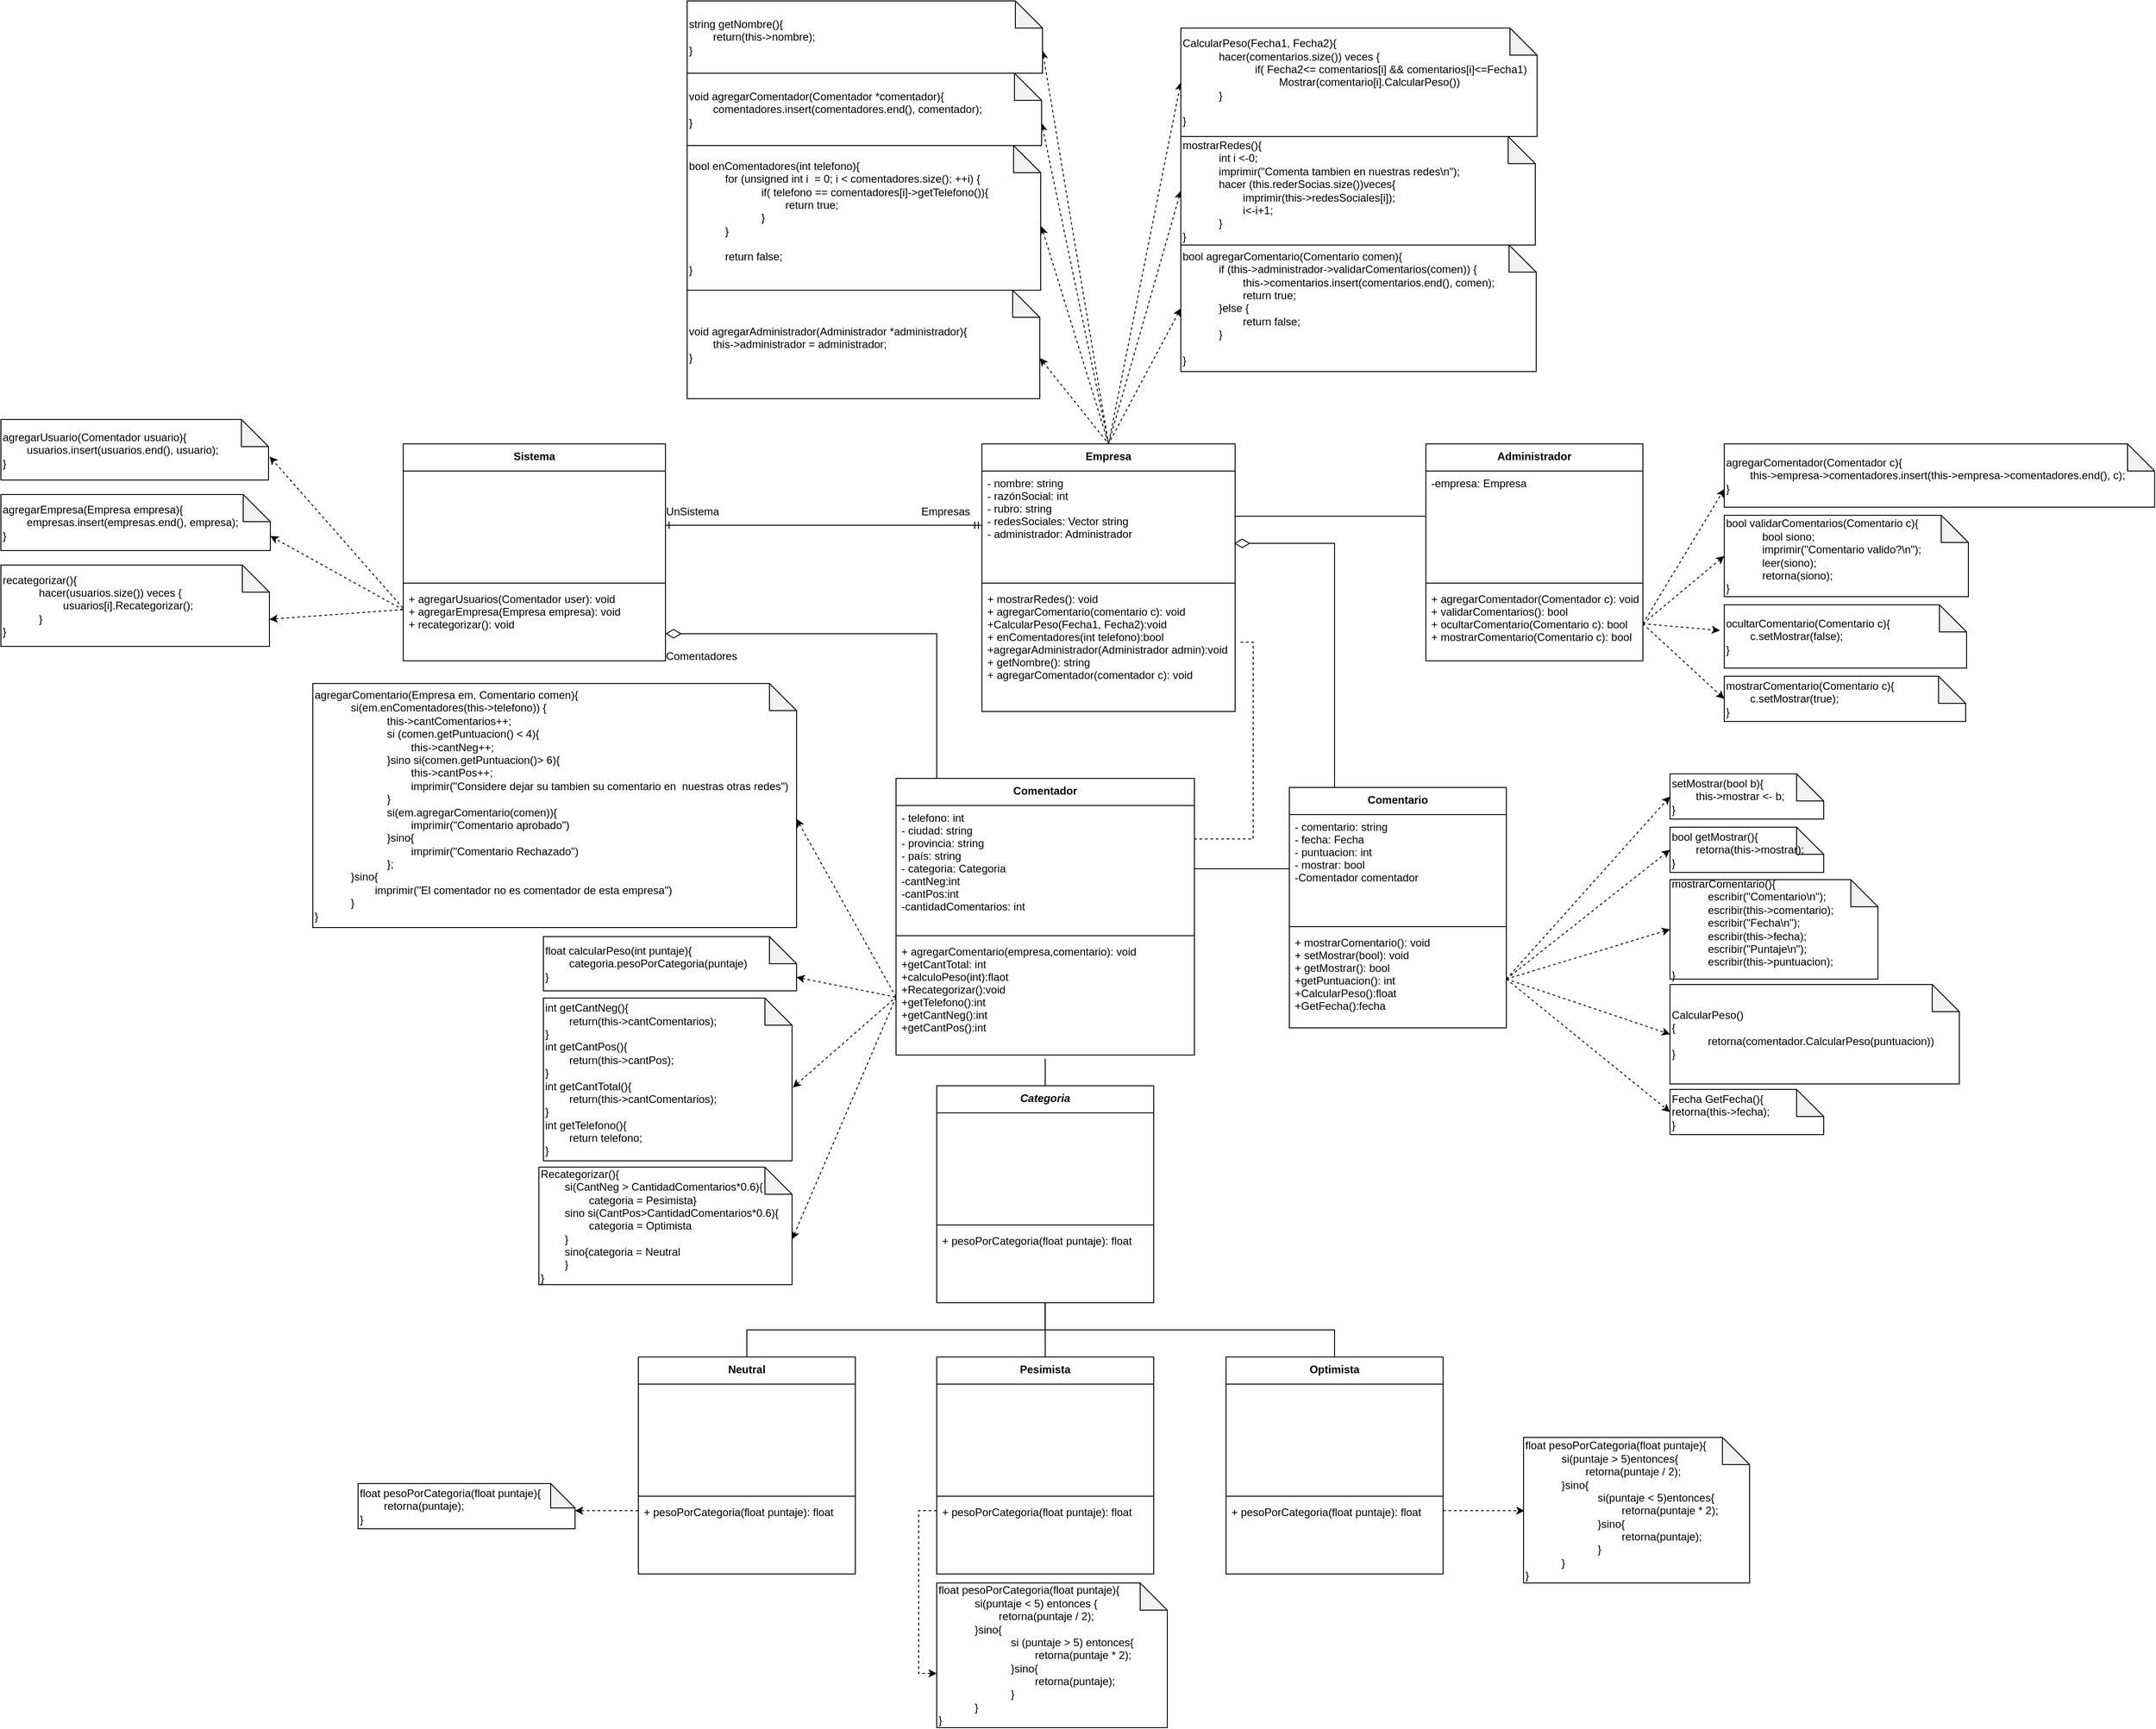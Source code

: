 <mxfile version="20.2.8" type="device" pages="2"><diagram id="oAai7jgJqt07szLf40jT" name="Page-1"><mxGraphModel dx="3357" dy="1798" grid="0" gridSize="10" guides="1" tooltips="1" connect="1" arrows="1" fold="1" page="0" pageScale="1" pageWidth="1169" pageHeight="827" math="0" shadow="0"><root><mxCell id="0"/><mxCell id="1" parent="0"/><mxCell id="hmXrlWvtisQa3aCMrncB-37" style="edgeStyle=orthogonalEdgeStyle;rounded=0;orthogonalLoop=1;jettySize=auto;html=1;startArrow=diamondThin;startFill=0;endArrow=none;endFill=0;startSize=15;entryX=0.5;entryY=0;entryDx=0;entryDy=0;exitX=0.996;exitY=0.667;exitDx=0;exitDy=0;exitPerimeter=0;" parent="1" source="r1CttBVtij5DHOqmzjGA-34" target="r1CttBVtij5DHOqmzjGA-45" edge="1"><mxGeometry relative="1" as="geometry"><mxPoint x="810" y="320" as="sourcePoint"/><mxPoint x="1120" y="320" as="targetPoint"/><Array as="points"><mxPoint x="930" y="320"/><mxPoint x="930" y="590"/></Array></mxGeometry></mxCell><mxCell id="HIeimi1xTwUNFhZv2I94-7" style="edgeStyle=orthogonalEdgeStyle;rounded=0;orthogonalLoop=1;jettySize=auto;html=1;endArrow=diamondThin;endFill=0;startSize=6;endSize=15;exitX=0.5;exitY=0;exitDx=0;exitDy=0;entryX=1;entryY=0.634;entryDx=0;entryDy=0;entryPerimeter=0;" parent="1" source="r1CttBVtij5DHOqmzjGA-37" target="r1CttBVtij5DHOqmzjGA-31" edge="1"><mxGeometry relative="1" as="geometry"><mxPoint x="200" y="420" as="targetPoint"/><Array as="points"><mxPoint x="490" y="580"/><mxPoint x="490" y="420"/></Array><mxPoint x="1020" y="370" as="sourcePoint"/></mxGeometry></mxCell><mxCell id="HIeimi1xTwUNFhZv2I94-2" value="UnSistema" style="text;html=1;strokeColor=none;fillColor=none;align=center;verticalAlign=middle;whiteSpace=wrap;rounded=0;" parent="1" vertex="1"><mxGeometry x="190" y="270" width="60" height="30" as="geometry"/></mxCell><mxCell id="r1CttBVtij5DHOqmzjGA-1" style="edgeStyle=orthogonalEdgeStyle;rounded=0;orthogonalLoop=1;jettySize=auto;html=1;dashed=1;exitX=0.999;exitY=0.264;exitDx=0;exitDy=0;exitPerimeter=0;endArrow=none;endFill=0;entryX=1.014;entryY=0.444;entryDx=0;entryDy=0;entryPerimeter=0;" parent="1" source="r1CttBVtij5DHOqmzjGA-38" target="r1CttBVtij5DHOqmzjGA-36" edge="1"><mxGeometry relative="1" as="geometry"><mxPoint x="1140" y="436.6" as="sourcePoint"/><mxPoint x="870" y="430" as="targetPoint"/><Array as="points"><mxPoint x="840" y="647"/><mxPoint x="840" y="429"/></Array></mxGeometry></mxCell><mxCell id="r1CttBVtij5DHOqmzjGA-2" style="edgeStyle=orthogonalEdgeStyle;rounded=0;orthogonalLoop=1;jettySize=auto;html=1;endArrow=ERmandOne;endFill=0;startArrow=ERone;startFill=0;exitX=1;exitY=0.5;exitDx=0;exitDy=0;entryX=0;entryY=0.5;entryDx=0;entryDy=0;" parent="1" source="r1CttBVtij5DHOqmzjGA-29" target="r1CttBVtij5DHOqmzjGA-34" edge="1"><mxGeometry relative="1" as="geometry"><mxPoint x="380" y="160" as="sourcePoint"/><mxPoint x="410" y="130" as="targetPoint"/></mxGeometry></mxCell><mxCell id="r1CttBVtij5DHOqmzjGA-21" value="Empresas" style="text;html=1;strokeColor=none;fillColor=none;align=center;verticalAlign=middle;whiteSpace=wrap;rounded=0;" parent="1" vertex="1"><mxGeometry x="470" y="270" width="60" height="30" as="geometry"/></mxCell><mxCell id="r1CttBVtij5DHOqmzjGA-28" value="Sistema" style="swimlane;fontStyle=1;align=center;verticalAlign=top;childLayout=stackLayout;horizontal=1;startSize=30;horizontalStack=0;resizeParent=1;resizeParentMax=0;resizeLast=0;collapsible=1;marginBottom=0;" parent="1" vertex="1"><mxGeometry x="-100" y="210" width="290" height="240" as="geometry"/></mxCell><mxCell id="r1CttBVtij5DHOqmzjGA-29" value=" " style="text;strokeColor=none;fillColor=none;align=left;verticalAlign=top;spacingLeft=4;spacingRight=4;overflow=hidden;rotatable=0;points=[[0,0.5],[1,0.5]];portConstraint=eastwest;" parent="r1CttBVtij5DHOqmzjGA-28" vertex="1"><mxGeometry y="30" width="290" height="120" as="geometry"/></mxCell><mxCell id="r1CttBVtij5DHOqmzjGA-30" value="" style="line;strokeWidth=1;fillColor=none;align=left;verticalAlign=middle;spacingTop=-1;spacingLeft=3;spacingRight=3;rotatable=0;labelPosition=right;points=[];portConstraint=eastwest;strokeColor=inherit;" parent="r1CttBVtij5DHOqmzjGA-28" vertex="1"><mxGeometry y="150" width="290" height="8" as="geometry"/></mxCell><mxCell id="r1CttBVtij5DHOqmzjGA-31" value="+ agregarUsuarios(Comentador user): void&#10;+ agregarEmpresa(Empresa empresa): void&#10;+ recategorizar(): void" style="text;strokeColor=none;fillColor=none;align=left;verticalAlign=top;spacingLeft=4;spacingRight=4;overflow=hidden;rotatable=0;points=[[0,0.5],[1,0.5]];portConstraint=eastwest;" parent="r1CttBVtij5DHOqmzjGA-28" vertex="1"><mxGeometry y="158" width="290" height="82" as="geometry"/></mxCell><mxCell id="r1CttBVtij5DHOqmzjGA-32" value="Comentadores" style="text;html=1;strokeColor=none;fillColor=none;align=center;verticalAlign=middle;whiteSpace=wrap;rounded=0;" parent="1" vertex="1"><mxGeometry x="200" y="430" width="60" height="30" as="geometry"/></mxCell><mxCell id="r1CttBVtij5DHOqmzjGA-33" value="Empresa" style="swimlane;fontStyle=1;align=center;verticalAlign=top;childLayout=stackLayout;horizontal=1;startSize=30;horizontalStack=0;resizeParent=1;resizeParentMax=0;resizeLast=0;collapsible=1;marginBottom=0;" parent="1" vertex="1"><mxGeometry x="540" y="210" width="280" height="296" as="geometry"/></mxCell><mxCell id="r1CttBVtij5DHOqmzjGA-34" value="- nombre: string&#10;- razónSocial: int&#10;- rubro: string&#10;- redesSociales: Vector string&#10;- administrador: Administrador" style="text;strokeColor=none;fillColor=none;align=left;verticalAlign=top;spacingLeft=4;spacingRight=4;overflow=hidden;rotatable=0;points=[[0,0.5],[1,0.5]];portConstraint=eastwest;" parent="r1CttBVtij5DHOqmzjGA-33" vertex="1"><mxGeometry y="30" width="280" height="120" as="geometry"/></mxCell><mxCell id="r1CttBVtij5DHOqmzjGA-35" value="" style="line;strokeWidth=1;fillColor=none;align=left;verticalAlign=middle;spacingTop=-1;spacingLeft=3;spacingRight=3;rotatable=0;labelPosition=right;points=[];portConstraint=eastwest;strokeColor=inherit;" parent="r1CttBVtij5DHOqmzjGA-33" vertex="1"><mxGeometry y="150" width="280" height="8" as="geometry"/></mxCell><mxCell id="r1CttBVtij5DHOqmzjGA-36" value="+ mostrarRedes(): void&#10;+ agregarComentario(comentario c): void&#10;+CalcularPeso(Fecha1, Fecha2):void&#10;+ enComentadores(int telefono):bool&#10;+agregarAdministrador(Administrador admin):void&#10;+ getNombre(): string&#10;+ agregarComentador(comentador c): void" style="text;strokeColor=none;fillColor=none;align=left;verticalAlign=top;spacingLeft=4;spacingRight=4;overflow=hidden;rotatable=0;points=[[0,0.5],[1,0.5]];portConstraint=eastwest;" parent="r1CttBVtij5DHOqmzjGA-33" vertex="1"><mxGeometry y="158" width="280" height="138" as="geometry"/></mxCell><mxCell id="r1CttBVtij5DHOqmzjGA-37" value="Comentador" style="swimlane;fontStyle=1;align=center;verticalAlign=top;childLayout=stackLayout;horizontal=1;startSize=30;horizontalStack=0;resizeParent=1;resizeParentMax=0;resizeLast=0;collapsible=1;marginBottom=0;" parent="1" vertex="1"><mxGeometry x="445" y="580" width="330" height="306" as="geometry"/></mxCell><mxCell id="r1CttBVtij5DHOqmzjGA-38" value="- telefono: int&#10;- ciudad: string&#10;- provincia: string&#10;- país: string&#10;- categoria: Categoria&#10;-cantNeg:int&#10;-cantPos:int&#10;-cantidadComentarios: int&#10;" style="text;strokeColor=none;fillColor=none;align=left;verticalAlign=top;spacingLeft=4;spacingRight=4;overflow=hidden;rotatable=0;points=[[0,0.5],[1,0.5]];portConstraint=eastwest;" parent="r1CttBVtij5DHOqmzjGA-37" vertex="1"><mxGeometry y="30" width="330" height="140" as="geometry"/></mxCell><mxCell id="r1CttBVtij5DHOqmzjGA-39" value="" style="line;strokeWidth=1;fillColor=none;align=left;verticalAlign=middle;spacingTop=-1;spacingLeft=3;spacingRight=3;rotatable=0;labelPosition=right;points=[];portConstraint=eastwest;strokeColor=inherit;" parent="r1CttBVtij5DHOqmzjGA-37" vertex="1"><mxGeometry y="170" width="330" height="8" as="geometry"/></mxCell><mxCell id="r1CttBVtij5DHOqmzjGA-40" value="+ agregarComentario(empresa,comentario): void&#10;+getCantTotal: int&#10;+calculoPeso(int):flaot&#10;+Recategorizar():void&#10;+getTelefono():int&#10;+getCantNeg():int&#10;+getCantPos():int&#10;" style="text;strokeColor=none;fillColor=none;align=left;verticalAlign=top;spacingLeft=4;spacingRight=4;overflow=hidden;rotatable=0;points=[[0,0.5],[1,0.5]];portConstraint=eastwest;" parent="r1CttBVtij5DHOqmzjGA-37" vertex="1"><mxGeometry y="178" width="330" height="128" as="geometry"/></mxCell><mxCell id="r1CttBVtij5DHOqmzjGA-41" value="Administrador" style="swimlane;fontStyle=1;align=center;verticalAlign=top;childLayout=stackLayout;horizontal=1;startSize=30;horizontalStack=0;resizeParent=1;resizeParentMax=0;resizeLast=0;collapsible=1;marginBottom=0;" parent="1" vertex="1"><mxGeometry x="1031" y="210" width="240" height="240" as="geometry"/></mxCell><mxCell id="r1CttBVtij5DHOqmzjGA-42" value="-empresa: Empresa" style="text;strokeColor=none;fillColor=none;align=left;verticalAlign=top;spacingLeft=4;spacingRight=4;overflow=hidden;rotatable=0;points=[[0,0.5],[1,0.5]];portConstraint=eastwest;" parent="r1CttBVtij5DHOqmzjGA-41" vertex="1"><mxGeometry y="30" width="240" height="120" as="geometry"/></mxCell><mxCell id="r1CttBVtij5DHOqmzjGA-43" value="" style="line;strokeWidth=1;fillColor=none;align=left;verticalAlign=middle;spacingTop=-1;spacingLeft=3;spacingRight=3;rotatable=0;labelPosition=right;points=[];portConstraint=eastwest;strokeColor=inherit;" parent="r1CttBVtij5DHOqmzjGA-41" vertex="1"><mxGeometry y="150" width="240" height="8" as="geometry"/></mxCell><mxCell id="r1CttBVtij5DHOqmzjGA-44" value="+ agregarComentador(Comentador c): void&#10;+ validarComentarios(): bool&#10;+ ocultarComentario(Comentario c): bool&#10;+ mostrarComentario(Comentario c): bool" style="text;strokeColor=none;fillColor=none;align=left;verticalAlign=top;spacingLeft=4;spacingRight=4;overflow=hidden;rotatable=0;points=[[0,0.5],[1,0.5]];portConstraint=eastwest;" parent="r1CttBVtij5DHOqmzjGA-41" vertex="1"><mxGeometry y="158" width="240" height="82" as="geometry"/></mxCell><mxCell id="r1CttBVtij5DHOqmzjGA-45" value="Comentario" style="swimlane;fontStyle=1;align=center;verticalAlign=top;childLayout=stackLayout;horizontal=1;startSize=30;horizontalStack=0;resizeParent=1;resizeParentMax=0;resizeLast=0;collapsible=1;marginBottom=0;" parent="1" vertex="1"><mxGeometry x="880" y="590" width="240" height="266" as="geometry"/></mxCell><mxCell id="r1CttBVtij5DHOqmzjGA-46" value="- comentario: string&#10;- fecha: Fecha&#10;- puntuacion: int&#10;- mostrar: bool&#10;-Comentador comentador" style="text;strokeColor=none;fillColor=none;align=left;verticalAlign=top;spacingLeft=4;spacingRight=4;overflow=hidden;rotatable=0;points=[[0,0.5],[1,0.5]];portConstraint=eastwest;" parent="r1CttBVtij5DHOqmzjGA-45" vertex="1"><mxGeometry y="30" width="240" height="120" as="geometry"/></mxCell><mxCell id="r1CttBVtij5DHOqmzjGA-47" value="" style="line;strokeWidth=1;fillColor=none;align=left;verticalAlign=middle;spacingTop=-1;spacingLeft=3;spacingRight=3;rotatable=0;labelPosition=right;points=[];portConstraint=eastwest;strokeColor=inherit;" parent="r1CttBVtij5DHOqmzjGA-45" vertex="1"><mxGeometry y="150" width="240" height="8" as="geometry"/></mxCell><mxCell id="r1CttBVtij5DHOqmzjGA-48" value="+ mostrarComentario(): void&#10;+ setMostrar(bool): void&#10;+ getMostrar(): bool&#10;+getPuntuacion(): int&#10;+CalcularPeso():float&#10;+GetFecha():fecha" style="text;strokeColor=none;fillColor=none;align=left;verticalAlign=top;spacingLeft=4;spacingRight=4;overflow=hidden;rotatable=0;points=[[0,0.5],[1,0.5]];portConstraint=eastwest;" parent="r1CttBVtij5DHOqmzjGA-45" vertex="1"><mxGeometry y="158" width="240" height="108" as="geometry"/></mxCell><mxCell id="r1CttBVtij5DHOqmzjGA-49" value="" style="edgeStyle=orthogonalEdgeStyle;rounded=0;orthogonalLoop=1;jettySize=auto;html=1;entryX=0;entryY=0.5;entryDx=0;entryDy=0;startArrow=none;startFill=0;endArrow=none;endFill=0;startSize=15;exitX=1;exitY=0.5;exitDx=0;exitDy=0;" parent="1" source="r1CttBVtij5DHOqmzjGA-38" target="r1CttBVtij5DHOqmzjGA-46" edge="1"><mxGeometry relative="1" as="geometry"><mxPoint x="760.24" y="479.88" as="sourcePoint"/><mxPoint x="1400" y="353.5" as="targetPoint"/></mxGeometry></mxCell><mxCell id="fuWOB5j6e1VlHlM8cF8n-4" style="edgeStyle=orthogonalEdgeStyle;rounded=0;orthogonalLoop=1;jettySize=auto;html=1;endArrow=none;endFill=0;" parent="1" source="r1CttBVtij5DHOqmzjGA-50" edge="1"><mxGeometry relative="1" as="geometry"><mxPoint x="610" y="890" as="targetPoint"/></mxGeometry></mxCell><mxCell id="r1CttBVtij5DHOqmzjGA-50" value="Categoria" style="swimlane;fontStyle=3;align=center;verticalAlign=top;childLayout=stackLayout;horizontal=1;startSize=30;horizontalStack=0;resizeParent=1;resizeParentMax=0;resizeLast=0;collapsible=1;marginBottom=0;" parent="1" vertex="1"><mxGeometry x="490" y="920" width="240" height="240" as="geometry"/></mxCell><mxCell id="r1CttBVtij5DHOqmzjGA-51" value=" " style="text;strokeColor=none;fillColor=none;align=left;verticalAlign=top;spacingLeft=4;spacingRight=4;overflow=hidden;rotatable=0;points=[[0,0.5],[1,0.5]];portConstraint=eastwest;" parent="r1CttBVtij5DHOqmzjGA-50" vertex="1"><mxGeometry y="30" width="240" height="120" as="geometry"/></mxCell><mxCell id="r1CttBVtij5DHOqmzjGA-52" value="" style="line;strokeWidth=1;fillColor=none;align=left;verticalAlign=middle;spacingTop=-1;spacingLeft=3;spacingRight=3;rotatable=0;labelPosition=right;points=[];portConstraint=eastwest;strokeColor=inherit;" parent="r1CttBVtij5DHOqmzjGA-50" vertex="1"><mxGeometry y="150" width="240" height="8" as="geometry"/></mxCell><mxCell id="r1CttBVtij5DHOqmzjGA-53" value="+ pesoPorCategoria(float puntaje): float" style="text;strokeColor=none;fillColor=none;align=left;verticalAlign=top;spacingLeft=4;spacingRight=4;overflow=hidden;rotatable=0;points=[[0,0.5],[1,0.5]];portConstraint=eastwest;" parent="r1CttBVtij5DHOqmzjGA-50" vertex="1"><mxGeometry y="158" width="240" height="82" as="geometry"/></mxCell><mxCell id="fuWOB5j6e1VlHlM8cF8n-2" style="edgeStyle=orthogonalEdgeStyle;rounded=0;orthogonalLoop=1;jettySize=auto;html=1;endArrow=none;endFill=0;" parent="1" source="r1CttBVtij5DHOqmzjGA-54" edge="1"><mxGeometry relative="1" as="geometry"><mxPoint x="610" y="1160" as="targetPoint"/></mxGeometry></mxCell><mxCell id="r1CttBVtij5DHOqmzjGA-54" value="Pesimista" style="swimlane;fontStyle=1;align=center;verticalAlign=top;childLayout=stackLayout;horizontal=1;startSize=30;horizontalStack=0;resizeParent=1;resizeParentMax=0;resizeLast=0;collapsible=1;marginBottom=0;" parent="1" vertex="1"><mxGeometry x="490" y="1220" width="240" height="240" as="geometry"/></mxCell><mxCell id="r1CttBVtij5DHOqmzjGA-55" value=" " style="text;strokeColor=none;fillColor=none;align=left;verticalAlign=top;spacingLeft=4;spacingRight=4;overflow=hidden;rotatable=0;points=[[0,0.5],[1,0.5]];portConstraint=eastwest;" parent="r1CttBVtij5DHOqmzjGA-54" vertex="1"><mxGeometry y="30" width="240" height="120" as="geometry"/></mxCell><mxCell id="r1CttBVtij5DHOqmzjGA-56" value="" style="line;strokeWidth=1;fillColor=none;align=left;verticalAlign=middle;spacingTop=-1;spacingLeft=3;spacingRight=3;rotatable=0;labelPosition=right;points=[];portConstraint=eastwest;strokeColor=inherit;" parent="r1CttBVtij5DHOqmzjGA-54" vertex="1"><mxGeometry y="150" width="240" height="8" as="geometry"/></mxCell><mxCell id="r1CttBVtij5DHOqmzjGA-57" value="+ pesoPorCategoria(float puntaje): float" style="text;strokeColor=none;fillColor=none;align=left;verticalAlign=top;spacingLeft=4;spacingRight=4;overflow=hidden;rotatable=0;points=[[0,0.5],[1,0.5]];portConstraint=eastwest;" parent="r1CttBVtij5DHOqmzjGA-54" vertex="1"><mxGeometry y="158" width="240" height="82" as="geometry"/></mxCell><mxCell id="fuWOB5j6e1VlHlM8cF8n-3" style="edgeStyle=orthogonalEdgeStyle;rounded=0;orthogonalLoop=1;jettySize=auto;html=1;endArrow=none;endFill=0;" parent="1" source="r1CttBVtij5DHOqmzjGA-58" edge="1"><mxGeometry relative="1" as="geometry"><mxPoint x="610" y="1160" as="targetPoint"/><Array as="points"><mxPoint x="930" y="1190"/><mxPoint x="610" y="1190"/></Array></mxGeometry></mxCell><mxCell id="r1CttBVtij5DHOqmzjGA-58" value="Optimista" style="swimlane;fontStyle=1;align=center;verticalAlign=top;childLayout=stackLayout;horizontal=1;startSize=30;horizontalStack=0;resizeParent=1;resizeParentMax=0;resizeLast=0;collapsible=1;marginBottom=0;" parent="1" vertex="1"><mxGeometry x="810" y="1220" width="240" height="240" as="geometry"/></mxCell><mxCell id="r1CttBVtij5DHOqmzjGA-59" value=" " style="text;strokeColor=none;fillColor=none;align=left;verticalAlign=top;spacingLeft=4;spacingRight=4;overflow=hidden;rotatable=0;points=[[0,0.5],[1,0.5]];portConstraint=eastwest;" parent="r1CttBVtij5DHOqmzjGA-58" vertex="1"><mxGeometry y="30" width="240" height="120" as="geometry"/></mxCell><mxCell id="r1CttBVtij5DHOqmzjGA-60" value="" style="line;strokeWidth=1;fillColor=none;align=left;verticalAlign=middle;spacingTop=-1;spacingLeft=3;spacingRight=3;rotatable=0;labelPosition=right;points=[];portConstraint=eastwest;strokeColor=inherit;" parent="r1CttBVtij5DHOqmzjGA-58" vertex="1"><mxGeometry y="150" width="240" height="8" as="geometry"/></mxCell><mxCell id="r1CttBVtij5DHOqmzjGA-61" value="+ pesoPorCategoria(float puntaje): float" style="text;strokeColor=none;fillColor=none;align=left;verticalAlign=top;spacingLeft=4;spacingRight=4;overflow=hidden;rotatable=0;points=[[0,0.5],[1,0.5]];portConstraint=eastwest;" parent="r1CttBVtij5DHOqmzjGA-58" vertex="1"><mxGeometry y="158" width="240" height="82" as="geometry"/></mxCell><mxCell id="r1CttBVtij5DHOqmzjGA-66" style="edgeStyle=orthogonalEdgeStyle;rounded=0;orthogonalLoop=1;jettySize=auto;html=1;exitX=0.5;exitY=0;exitDx=0;exitDy=0;entryX=0.499;entryY=1.003;entryDx=0;entryDy=0;entryPerimeter=0;startArrow=none;startFill=0;endArrow=none;endFill=0;" parent="1" source="r1CttBVtij5DHOqmzjGA-62" target="r1CttBVtij5DHOqmzjGA-53" edge="1"><mxGeometry relative="1" as="geometry"><Array as="points"><mxPoint x="280" y="1190"/><mxPoint x="610" y="1190"/></Array></mxGeometry></mxCell><mxCell id="r1CttBVtij5DHOqmzjGA-62" value="Neutral" style="swimlane;fontStyle=1;align=center;verticalAlign=top;childLayout=stackLayout;horizontal=1;startSize=30;horizontalStack=0;resizeParent=1;resizeParentMax=0;resizeLast=0;collapsible=1;marginBottom=0;" parent="1" vertex="1"><mxGeometry x="160" y="1220" width="240" height="240" as="geometry"/></mxCell><mxCell id="r1CttBVtij5DHOqmzjGA-63" value=" " style="text;strokeColor=none;fillColor=none;align=left;verticalAlign=top;spacingLeft=4;spacingRight=4;overflow=hidden;rotatable=0;points=[[0,0.5],[1,0.5]];portConstraint=eastwest;" parent="r1CttBVtij5DHOqmzjGA-62" vertex="1"><mxGeometry y="30" width="240" height="120" as="geometry"/></mxCell><mxCell id="r1CttBVtij5DHOqmzjGA-64" value="" style="line;strokeWidth=1;fillColor=none;align=left;verticalAlign=middle;spacingTop=-1;spacingLeft=3;spacingRight=3;rotatable=0;labelPosition=right;points=[];portConstraint=eastwest;strokeColor=inherit;" parent="r1CttBVtij5DHOqmzjGA-62" vertex="1"><mxGeometry y="150" width="240" height="8" as="geometry"/></mxCell><mxCell id="r1CttBVtij5DHOqmzjGA-65" value="+ pesoPorCategoria(float puntaje): float" style="text;strokeColor=none;fillColor=none;align=left;verticalAlign=top;spacingLeft=4;spacingRight=4;overflow=hidden;rotatable=0;points=[[0,0.5],[1,0.5]];portConstraint=eastwest;" parent="r1CttBVtij5DHOqmzjGA-62" vertex="1"><mxGeometry y="158" width="240" height="82" as="geometry"/></mxCell><mxCell id="r1CttBVtij5DHOqmzjGA-70" value="" style="endArrow=none;html=1;rounded=0;edgeStyle=orthogonalEdgeStyle;entryX=0;entryY=0.248;entryDx=0;entryDy=0;entryPerimeter=0;exitX=1.001;exitY=0.428;exitDx=0;exitDy=0;exitPerimeter=0;" parent="1" source="r1CttBVtij5DHOqmzjGA-34" target="r1CttBVtij5DHOqmzjGA-42" edge="1"><mxGeometry width="50" height="50" relative="1" as="geometry"><mxPoint x="830" y="300" as="sourcePoint"/><mxPoint x="871" y="270" as="targetPoint"/><Array as="points"><mxPoint x="820" y="290"/><mxPoint x="1031" y="290"/></Array></mxGeometry></mxCell><mxCell id="xrCoy2fiht6TvjTYCj9E-1" value="&lt;div&gt;agregarUsuario(Comentador usuario){&lt;/div&gt;&lt;div&gt;&lt;span style=&quot;&quot;&gt;&#9;&lt;/span&gt;&lt;span style=&quot;white-space: pre;&quot;&gt;&#9;&lt;/span&gt;usuarios.insert(usuarios.end(), usuario);&lt;/div&gt;&lt;div&gt;}&lt;/div&gt;" style="shape=note;whiteSpace=wrap;html=1;backgroundOutline=1;darkOpacity=0.05;hachureGap=4;align=left;" parent="1" vertex="1"><mxGeometry x="-545" y="183" width="296" height="67" as="geometry"/></mxCell><mxCell id="xrCoy2fiht6TvjTYCj9E-2" value="&lt;div&gt;agregarEmpresa(Empresa empresa){&lt;/div&gt;&lt;div&gt;&lt;span style=&quot;&quot;&gt;&#9;&lt;/span&gt;&lt;span style=&quot;white-space: pre;&quot;&gt;&#9;&lt;/span&gt;empresas.insert(empresas.end(), empresa);&lt;/div&gt;&lt;div&gt;}&lt;/div&gt;" style="shape=note;whiteSpace=wrap;html=1;backgroundOutline=1;darkOpacity=0.05;hachureGap=4;align=left;" parent="1" vertex="1"><mxGeometry x="-545" y="266" width="298" height="62" as="geometry"/></mxCell><mxCell id="xrCoy2fiht6TvjTYCj9E-3" value="&lt;div&gt;recategorizar(){&lt;/div&gt;&lt;blockquote style=&quot;margin: 0 0 0 40px; border: none; padding: 0px;&quot;&gt;&lt;div&gt;hacer(usuarios.size()) veces {&lt;/div&gt;&lt;div&gt;&lt;span style=&quot;white-space: pre;&quot;&gt;&#9;&lt;/span&gt;usuarios[i].Recategorizar();&lt;/div&gt;&lt;div&gt;&lt;span style=&quot;background-color: initial;&quot;&gt;}&lt;/span&gt;&lt;br&gt;&lt;/div&gt;&lt;/blockquote&gt;&lt;div&gt;}&lt;/div&gt;" style="shape=note;whiteSpace=wrap;html=1;backgroundOutline=1;darkOpacity=0.05;hachureGap=4;align=left;" parent="1" vertex="1"><mxGeometry x="-545" y="344" width="297" height="90" as="geometry"/></mxCell><mxCell id="xrCoy2fiht6TvjTYCj9E-4" style="edgeStyle=none;curved=1;rounded=0;orthogonalLoop=1;jettySize=auto;html=1;endArrow=classic;startSize=6;endSize=6;sourcePerimeterSpacing=8;targetPerimeterSpacing=8;exitX=-0.002;exitY=0.285;exitDx=0;exitDy=0;exitPerimeter=0;entryX=1.004;entryY=0.612;entryDx=0;entryDy=0;entryPerimeter=0;dashed=1;endFill=1;strokeWidth=1;" parent="1" source="r1CttBVtij5DHOqmzjGA-31" target="xrCoy2fiht6TvjTYCj9E-1" edge="1"><mxGeometry relative="1" as="geometry"><mxPoint x="-247" y="282" as="targetPoint"/></mxGeometry></mxCell><mxCell id="fuWOB5j6e1VlHlM8cF8n-18" style="edgeStyle=none;rounded=0;orthogonalLoop=1;jettySize=auto;html=1;endArrow=none;endFill=0;dashed=1;entryX=0.5;entryY=0;entryDx=0;entryDy=0;exitX=0;exitY=0.5;exitDx=0;exitDy=0;exitPerimeter=0;startArrow=classic;startFill=1;" parent="1" source="xrCoy2fiht6TvjTYCj9E-10" edge="1" target="r1CttBVtij5DHOqmzjGA-33"><mxGeometry relative="1" as="geometry"><mxPoint x="680" y="-70" as="targetPoint"/></mxGeometry></mxCell><mxCell id="xrCoy2fiht6TvjTYCj9E-10" value="&lt;div&gt;mostrarRedes(){&lt;/div&gt;&lt;blockquote style=&quot;margin: 0 0 0 40px; border: none; padding: 0px;&quot;&gt;&lt;div&gt;int i &amp;lt;-0;&lt;/div&gt;&lt;div&gt;imprimir(&quot;Comenta tambien en nuestras redes\n&quot;);&lt;/div&gt;&lt;div&gt;hacer (this.rederSocias.size())veces{&lt;/div&gt;&lt;div&gt;&lt;span style=&quot;white-space: pre;&quot;&gt;&#9;&lt;/span&gt;imprimir(this-&amp;gt;redesSociales[i]);&lt;/div&gt;&lt;div&gt;&lt;span style=&quot;white-space: pre;&quot;&gt;&#9;&lt;/span&gt;i&amp;lt;-i+1;&lt;br&gt;&lt;/div&gt;&lt;div&gt;}&lt;/div&gt;&lt;/blockquote&gt;&lt;div&gt;}&lt;/div&gt;" style="shape=note;whiteSpace=wrap;html=1;backgroundOutline=1;darkOpacity=0.05;hachureGap=4;align=left;" parent="1" vertex="1"><mxGeometry x="760" y="-130" width="392" height="120" as="geometry"/></mxCell><mxCell id="fuWOB5j6e1VlHlM8cF8n-19" style="edgeStyle=none;rounded=0;orthogonalLoop=1;jettySize=auto;html=1;endArrow=none;endFill=0;dashed=1;entryX=0.5;entryY=0;entryDx=0;entryDy=0;exitX=0;exitY=0.5;exitDx=0;exitDy=0;exitPerimeter=0;startArrow=classic;startFill=1;" parent="1" source="xrCoy2fiht6TvjTYCj9E-12" edge="1" target="r1CttBVtij5DHOqmzjGA-33"><mxGeometry relative="1" as="geometry"><mxPoint x="680" y="58" as="targetPoint"/></mxGeometry></mxCell><mxCell id="xrCoy2fiht6TvjTYCj9E-12" value="&lt;div&gt;bool agregarComentario(Comentario comen){&lt;/div&gt;&lt;blockquote style=&quot;margin: 0 0 0 40px; border: none; padding: 0px;&quot;&gt;&lt;div&gt;if (this-&amp;gt;administrador-&amp;gt;validarComentarios(comen)) {&lt;/div&gt;&lt;div&gt;&lt;span style=&quot;white-space: pre;&quot;&gt;&#9;&lt;/span&gt;this-&amp;gt;comentarios.insert(comentarios.end(), comen);&lt;/div&gt;&lt;div&gt;&lt;span style=&quot;white-space: pre;&quot;&gt;&#9;&lt;/span&gt;return true;&lt;/div&gt;&lt;div&gt;}else {&lt;/div&gt;&lt;div&gt;&lt;span style=&quot;white-space: pre;&quot;&gt;&#9;&lt;/span&gt;return false;&lt;/div&gt;&lt;div&gt;}&lt;/div&gt;&lt;/blockquote&gt;&lt;div&gt;&lt;br&gt;&lt;/div&gt;&lt;div&gt;}&lt;/div&gt;" style="shape=note;whiteSpace=wrap;html=1;backgroundOutline=1;darkOpacity=0.05;hachureGap=4;align=left;" parent="1" vertex="1"><mxGeometry x="760" y="-10" width="393" height="140" as="geometry"/></mxCell><mxCell id="xrCoy2fiht6TvjTYCj9E-36" value="&lt;div&gt;float pesoPorCategoria(float puntaje){&lt;/div&gt;&lt;blockquote style=&quot;margin: 0 0 0 40px; border: none; padding: 0px;&quot;&gt;&lt;div&gt;si(puntaje &amp;gt; 5)entonces{&lt;/div&gt;&lt;div&gt;&lt;span style=&quot;white-space: pre;&quot;&gt;&#9;&lt;/span&gt;retorna(puntaje / 2);&lt;/div&gt;&lt;div&gt;}sino{&lt;/div&gt;&lt;/blockquote&gt;&lt;blockquote style=&quot;margin: 0 0 0 40px; border: none; padding: 0px;&quot;&gt;&lt;blockquote style=&quot;margin: 0 0 0 40px; border: none; padding: 0px;&quot;&gt;&lt;div&gt;si(puntaje &amp;lt; 5)entonces{&lt;/div&gt;&lt;/blockquote&gt;&lt;blockquote style=&quot;margin: 0 0 0 40px; border: none; padding: 0px;&quot;&gt;&lt;div&gt;&lt;span style=&quot;white-space: pre;&quot;&gt;&#9;&lt;/span&gt;retorna(puntaje * 2);&lt;/div&gt;&lt;/blockquote&gt;&lt;/blockquote&gt;&lt;blockquote style=&quot;margin: 0 0 0 40px; border: none; padding: 0px;&quot;&gt;&lt;blockquote style=&quot;margin: 0 0 0 40px; border: none; padding: 0px;&quot;&gt;&lt;div&gt;}sino{&lt;/div&gt;&lt;/blockquote&gt;&lt;blockquote style=&quot;margin: 0 0 0 40px; border: none; padding: 0px;&quot;&gt;&lt;div&gt;&lt;span style=&quot;white-space: pre;&quot;&gt;&#9;&lt;/span&gt;retorna(puntaje);&lt;/div&gt;&lt;/blockquote&gt;&lt;blockquote style=&quot;margin: 0 0 0 40px; border: none; padding: 0px;&quot;&gt;&lt;div&gt;}&lt;/div&gt;&lt;/blockquote&gt;&lt;/blockquote&gt;&lt;blockquote style=&quot;margin: 0 0 0 40px; border: none; padding: 0px;&quot;&gt;&lt;div&gt;}&lt;/div&gt;&lt;/blockquote&gt;&lt;div&gt;}&lt;/div&gt;" style="shape=note;whiteSpace=wrap;html=1;backgroundOutline=1;darkOpacity=0.05;hachureGap=4;align=left;" parent="1" vertex="1"><mxGeometry x="1139" y="1309" width="250" height="161" as="geometry"/></mxCell><mxCell id="xrCoy2fiht6TvjTYCj9E-37" value="&lt;div&gt;float pesoPorCategoria(float puntaje){&lt;/div&gt;&lt;blockquote style=&quot;margin: 0 0 0 40px; border: none; padding: 0px;&quot;&gt;&lt;div&gt;si(puntaje &amp;lt; 5) entonces {&lt;/div&gt;&lt;div&gt;&lt;span style=&quot;white-space: pre;&quot;&gt;&#9;&lt;/span&gt;retorna(puntaje / 2);&lt;/div&gt;&lt;div&gt;}sino{&lt;/div&gt;&lt;/blockquote&gt;&lt;blockquote style=&quot;margin: 0 0 0 40px; border: none; padding: 0px;&quot;&gt;&lt;blockquote style=&quot;margin: 0 0 0 40px; border: none; padding: 0px;&quot;&gt;&lt;div&gt;si (puntaje &amp;gt; 5) entonces{&lt;/div&gt;&lt;/blockquote&gt;&lt;blockquote style=&quot;margin: 0 0 0 40px; border: none; padding: 0px;&quot;&gt;&lt;div&gt;&lt;span style=&quot;white-space: pre;&quot;&gt;&#9;&lt;/span&gt;retorna(puntaje * 2);&lt;/div&gt;&lt;/blockquote&gt;&lt;blockquote style=&quot;margin: 0 0 0 40px; border: none; padding: 0px;&quot;&gt;&lt;div&gt;}sino{&lt;/div&gt;&lt;/blockquote&gt;&lt;blockquote style=&quot;margin: 0 0 0 40px; border: none; padding: 0px;&quot;&gt;&lt;div&gt;&lt;span style=&quot;white-space: pre;&quot;&gt;&#9;&lt;/span&gt;retorna(puntaje);&lt;/div&gt;&lt;/blockquote&gt;&lt;blockquote style=&quot;margin: 0 0 0 40px; border: none; padding: 0px;&quot;&gt;&lt;div&gt;}&lt;/div&gt;&lt;/blockquote&gt;&lt;/blockquote&gt;&lt;blockquote style=&quot;margin: 0 0 0 40px; border: none; padding: 0px;&quot;&gt;&lt;div&gt;}&lt;/div&gt;&lt;/blockquote&gt;&lt;div&gt;}&lt;/div&gt;" style="shape=note;whiteSpace=wrap;html=1;backgroundOutline=1;darkOpacity=0.05;hachureGap=4;align=left;" parent="1" vertex="1"><mxGeometry x="490" y="1470" width="255" height="160" as="geometry"/></mxCell><mxCell id="xrCoy2fiht6TvjTYCj9E-38" value="&lt;div style=&quot;&quot;&gt;float pesoPorCategoria(float puntaje){&lt;/div&gt;&lt;div&gt;&lt;span style=&quot;&quot;&gt;&#9;&lt;/span&gt;&lt;span style=&quot;white-space: pre;&quot;&gt;&#9;&lt;/span&gt;retorna(puntaje);&lt;/div&gt;&lt;div&gt;}&lt;/div&gt;" style="shape=note;whiteSpace=wrap;html=1;backgroundOutline=1;darkOpacity=0.05;hachureGap=4;align=left;size=27;" parent="1" vertex="1"><mxGeometry x="-150" y="1360" width="240" height="50" as="geometry"/></mxCell><mxCell id="fuWOB5j6e1VlHlM8cF8n-8" style="edgeStyle=none;rounded=0;orthogonalLoop=1;jettySize=auto;html=1;endArrow=none;endFill=0;dashed=1;exitX=0;exitY=0;exitDx=535;exitDy=150;exitPerimeter=0;entryX=0;entryY=0.5;entryDx=0;entryDy=0;startArrow=classic;startFill=1;" parent="1" source="xrCoy2fiht6TvjTYCj9E-41" edge="1" target="r1CttBVtij5DHOqmzjGA-40"><mxGeometry relative="1" as="geometry"><mxPoint x="417" y="770" as="targetPoint"/></mxGeometry></mxCell><mxCell id="xrCoy2fiht6TvjTYCj9E-41" value="&lt;div&gt;agregarComentario(Empresa em, Comentario comen){&lt;/div&gt;&lt;blockquote style=&quot;margin: 0 0 0 40px; border: none; padding: 0px;&quot;&gt;&lt;div&gt;si(em.enComentadores(this-&amp;gt;telefono)) {&lt;/div&gt;&lt;/blockquote&gt;&lt;blockquote style=&quot;margin: 0 0 0 40px; border: none; padding: 0px;&quot;&gt;&lt;blockquote style=&quot;margin: 0 0 0 40px; border: none; padding: 0px;&quot;&gt;&lt;span style=&quot;background-color: initial;&quot;&gt;this-&amp;gt;cantComentarios++;&lt;/span&gt;&lt;/blockquote&gt;&lt;blockquote style=&quot;margin: 0 0 0 40px; border: none; padding: 0px;&quot;&gt;&lt;span style=&quot;background-color: initial;&quot;&gt;si (comen.getPuntuacion() &amp;lt; 4){&lt;/span&gt;&lt;/blockquote&gt;&lt;blockquote style=&quot;margin: 0 0 0 40px; border: none; padding: 0px;&quot;&gt;&lt;span style=&quot;background-color: initial;&quot;&gt;&lt;span style=&quot;white-space: pre;&quot;&gt;&#9;&lt;/span&gt;this-&amp;gt;cantNeg++;&lt;/span&gt;&lt;/blockquote&gt;&lt;blockquote style=&quot;margin: 0 0 0 40px; border: none; padding: 0px;&quot;&gt;&lt;span style=&quot;background-color: initial;&quot;&gt;}sino si(comen.getPuntuacion()&amp;gt; 6){&lt;/span&gt;&lt;/blockquote&gt;&lt;blockquote style=&quot;margin: 0 0 0 40px; border: none; padding: 0px;&quot;&gt;&lt;span style=&quot;background-color: initial;&quot;&gt;&lt;span style=&quot;white-space: pre;&quot;&gt;&#9;&lt;/span&gt;this-&amp;gt;cantPos++;&lt;/span&gt;&lt;/blockquote&gt;&lt;blockquote style=&quot;margin: 0 0 0 40px; border: none; padding: 0px;&quot;&gt;&lt;span style=&quot;background-color: initial;&quot;&gt;&lt;span style=&quot;white-space: pre;&quot;&gt;&#9;&lt;/span&gt;imprimir(&quot;Considere dejar su tambien su comentario en&amp;nbsp; nuestras otras redes&quot;)&lt;/span&gt;&lt;/blockquote&gt;&lt;blockquote style=&quot;margin: 0 0 0 40px; border: none; padding: 0px;&quot;&gt;&lt;span style=&quot;background-color: initial;&quot;&gt;}&lt;/span&gt;&lt;/blockquote&gt;&lt;blockquote style=&quot;margin: 0 0 0 40px; border: none; padding: 0px;&quot;&gt;&lt;span style=&quot;background-color: initial;&quot;&gt;si(em.agregarComentario(comen)){&lt;/span&gt;&lt;/blockquote&gt;&lt;blockquote style=&quot;margin: 0 0 0 40px; border: none; padding: 0px;&quot;&gt;&lt;span style=&quot;background-color: initial;&quot;&gt;&lt;span style=&quot;white-space: pre;&quot;&gt;&#9;&lt;/span&gt;imprimir(&quot;Comentario aprobado&quot;)&lt;/span&gt;&lt;/blockquote&gt;&lt;blockquote style=&quot;margin: 0 0 0 40px; border: none; padding: 0px;&quot;&gt;&lt;span style=&quot;background-color: initial;&quot;&gt;}sino{&lt;/span&gt;&lt;/blockquote&gt;&lt;blockquote style=&quot;margin: 0 0 0 40px; border: none; padding: 0px;&quot;&gt;&lt;span style=&quot;background-color: initial;&quot;&gt;&lt;span style=&quot;white-space: pre;&quot;&gt;&#9;&lt;/span&gt;imprimir(&quot;Comentario Rechazado&quot;)&lt;/span&gt;&lt;/blockquote&gt;&lt;blockquote style=&quot;margin: 0 0 0 40px; border: none; padding: 0px;&quot;&gt;&lt;span style=&quot;background-color: initial;&quot;&gt;};&lt;/span&gt;&lt;/blockquote&gt;&lt;/blockquote&gt;&lt;blockquote style=&quot;margin: 0 0 0 40px; border: none; padding: 0px;&quot;&gt;&lt;div&gt;}sino{&lt;/div&gt;&lt;div&gt;&lt;span style=&quot;white-space: pre;&quot;&gt;&#9;&lt;/span&gt;imprimir(&quot;El comentador no es comentador de esta empresa&quot;)&lt;/div&gt;&lt;div&gt;&lt;span style=&quot;background-color: initial;&quot;&gt;}&lt;/span&gt;&lt;/div&gt;&lt;/blockquote&gt;&lt;div&gt;&lt;span style=&quot;background-color: initial;&quot;&gt;}&lt;/span&gt;&lt;br&gt;&lt;/div&gt;" style="shape=note;whiteSpace=wrap;html=1;backgroundOutline=1;darkOpacity=0.05;hachureGap=4;align=left;" parent="1" vertex="1"><mxGeometry x="-200" y="475" width="535" height="270" as="geometry"/></mxCell><mxCell id="fuWOB5j6e1VlHlM8cF8n-6" style="edgeStyle=none;rounded=0;orthogonalLoop=1;jettySize=auto;html=1;entryX=0;entryY=0.5;entryDx=0;entryDy=0;endArrow=none;endFill=0;dashed=1;exitX=1.003;exitY=0.55;exitDx=0;exitDy=0;exitPerimeter=0;startArrow=classic;startFill=1;" parent="1" source="xrCoy2fiht6TvjTYCj9E-43" target="r1CttBVtij5DHOqmzjGA-40" edge="1"><mxGeometry relative="1" as="geometry"/></mxCell><mxCell id="xrCoy2fiht6TvjTYCj9E-43" value="&lt;div&gt;&lt;div&gt;int getCantNeg(){&lt;/div&gt;&lt;div&gt;&lt;span style=&quot;&quot;&gt;&#9;&lt;/span&gt;&lt;span style=&quot;&quot;&gt;&#9;&lt;/span&gt;&lt;span style=&quot;white-space: pre;&quot;&gt;&#9;&lt;/span&gt;return(this-&amp;gt;cantComentarios);&lt;/div&gt;&lt;div&gt;}&lt;/div&gt;&lt;div&gt;int getCantPos(){&lt;/div&gt;&lt;div&gt;&lt;span style=&quot;&quot;&gt;&#9;&lt;/span&gt;&lt;span style=&quot;&quot;&gt;&#9;&lt;/span&gt;&lt;span style=&quot;white-space: pre;&quot;&gt;&#9;&lt;/span&gt;return(this-&amp;gt;cantPos);&lt;/div&gt;&lt;div&gt;}&lt;/div&gt;&lt;div&gt;int getCantTotal(){&lt;/div&gt;&lt;div&gt;&lt;span style=&quot;&quot;&gt;&#9;&lt;/span&gt;&lt;span style=&quot;&quot;&gt;&#9;&lt;/span&gt;&lt;span style=&quot;white-space: pre;&quot;&gt;&#9;&lt;/span&gt;return(this-&amp;gt;cantComentarios);&lt;/div&gt;&lt;div&gt;}&lt;/div&gt;&lt;/div&gt;&lt;div&gt;&lt;div&gt;int getTelefono(){&lt;/div&gt;&lt;div&gt;&lt;span style=&quot;&quot;&gt;&#9;&lt;/span&gt;&lt;span style=&quot;white-space: pre;&quot;&gt;&#9;&lt;/span&gt;return telefono;&lt;/div&gt;&lt;div&gt;}&lt;/div&gt;&lt;/div&gt;" style="shape=note;whiteSpace=wrap;html=1;backgroundOutline=1;darkOpacity=0.05;hachureGap=4;align=left;" parent="1" vertex="1"><mxGeometry x="55" y="823" width="275" height="180" as="geometry"/></mxCell><mxCell id="xrCoy2fiht6TvjTYCj9E-45" value="&lt;div&gt;agregarComentador(Comentador c){&lt;/div&gt;&lt;div&gt;&lt;span style=&quot;white-space: pre;&quot;&gt;&#9;&lt;/span&gt;this-&amp;gt;empresa-&amp;gt;comentadores.insert(this-&amp;gt;empresa-&amp;gt;comentadores.end(), c);&lt;/div&gt;&lt;div&gt;}&lt;/div&gt;" style="shape=note;whiteSpace=wrap;html=1;backgroundOutline=1;darkOpacity=0.05;hachureGap=4;align=left;" parent="1" vertex="1"><mxGeometry x="1361" y="210" width="476" height="70" as="geometry"/></mxCell><mxCell id="xrCoy2fiht6TvjTYCj9E-46" value="&lt;div&gt;bool validarComentarios(Comentario c){&lt;/div&gt;&lt;blockquote style=&quot;margin: 0 0 0 40px; border: none; padding: 0px;&quot;&gt;&lt;span style=&quot;background-color: initial;&quot;&gt;bool siono;&lt;br&gt;&lt;/span&gt;&lt;span style=&quot;background-color: initial;&quot;&gt;imprimir(&quot;Comentario valido?\n&quot;);&lt;br&gt;&lt;/span&gt;&lt;span style=&quot;background-color: initial;&quot;&gt;leer(siono);&lt;/span&gt;&lt;div&gt;retorna(siono);&lt;/div&gt;&lt;/blockquote&gt;&lt;div&gt;}&lt;/div&gt;" style="shape=note;whiteSpace=wrap;html=1;backgroundOutline=1;darkOpacity=0.05;hachureGap=4;align=left;" parent="1" vertex="1"><mxGeometry x="1361" y="289" width="270" height="90" as="geometry"/></mxCell><mxCell id="xrCoy2fiht6TvjTYCj9E-47" value="&lt;div&gt;mostrarComentario(Comentario c){&lt;/div&gt;&lt;div&gt;&lt;span style=&quot;&quot;&gt;&#9;&lt;/span&gt;&lt;span style=&quot;white-space: pre;&quot;&gt;&#9;&lt;/span&gt;c.setMostrar(true);&lt;/div&gt;&lt;div&gt;}&lt;/div&gt;" style="shape=note;whiteSpace=wrap;html=1;backgroundOutline=1;darkOpacity=0.05;hachureGap=4;align=left;" parent="1" vertex="1"><mxGeometry x="1361" y="467" width="267" height="50" as="geometry"/></mxCell><mxCell id="xrCoy2fiht6TvjTYCj9E-48" value="&lt;div&gt;ocultarComentario(Comentario c){&lt;/div&gt;&lt;div&gt;&lt;span style=&quot;&quot;&gt;&#9;&lt;/span&gt;&lt;span style=&quot;white-space: pre;&quot;&gt;&#9;&lt;/span&gt;c.setMostrar(false);&lt;/div&gt;&lt;div&gt;}&lt;/div&gt;" style="shape=note;whiteSpace=wrap;html=1;backgroundOutline=1;darkOpacity=0.05;hachureGap=4;align=left;" parent="1" vertex="1"><mxGeometry x="1361" y="388" width="268" height="70" as="geometry"/></mxCell><mxCell id="xrCoy2fiht6TvjTYCj9E-49" value="&lt;div&gt;setMostrar(bool b){&lt;/div&gt;&lt;div&gt;&lt;span style=&quot;&quot;&gt;&#9;&lt;/span&gt;&lt;span style=&quot;white-space: pre;&quot;&gt;&#9;&lt;/span&gt;this-&amp;gt;mostrar &amp;lt;- b;&lt;/div&gt;&lt;div&gt;}&lt;/div&gt;" style="shape=note;whiteSpace=wrap;html=1;backgroundOutline=1;darkOpacity=0.05;hachureGap=4;align=left;" parent="1" vertex="1"><mxGeometry x="1301" y="575" width="170" height="50" as="geometry"/></mxCell><mxCell id="xrCoy2fiht6TvjTYCj9E-50" value="&lt;div&gt;bool getMostrar(){&lt;/div&gt;&lt;div&gt;&lt;span style=&quot;&quot;&gt;&#9;&lt;/span&gt;&lt;span style=&quot;white-space: pre;&quot;&gt;&#9;&lt;/span&gt;retorna(this-&amp;gt;mostrar);&lt;/div&gt;&lt;div&gt;}&lt;/div&gt;" style="shape=note;whiteSpace=wrap;html=1;backgroundOutline=1;darkOpacity=0.05;hachureGap=4;align=left;" parent="1" vertex="1"><mxGeometry x="1301" y="634" width="170" height="50" as="geometry"/></mxCell><mxCell id="xrCoy2fiht6TvjTYCj9E-52" value="&lt;div&gt;mostrarComentario(){&lt;/div&gt;&lt;blockquote style=&quot;margin: 0 0 0 40px; border: none; padding: 0px;&quot;&gt;&lt;div&gt;escribir(&quot;Comentario\n&quot;);&lt;/div&gt;&lt;div&gt;escribir(this-&amp;gt;comentario);&lt;/div&gt;&lt;div&gt;escribir(&quot;Fecha\n&quot;);&lt;/div&gt;&lt;div&gt;escribir(this-&amp;gt;fecha);&lt;/div&gt;&lt;div&gt;escribir(&quot;Puntaje\n&quot;);&lt;/div&gt;&lt;/blockquote&gt;&lt;div&gt;&lt;span style=&quot;&quot;&gt;&#9;&lt;/span&gt;&lt;span style=&quot;white-space: pre;&quot;&gt;&#9;&amp;nbsp;&lt;/span&gt;&amp;nbsp; &amp;nbsp;escribir(this-&amp;gt;puntuacion);&lt;/div&gt;&lt;div&gt;}&lt;/div&gt;" style="shape=note;whiteSpace=wrap;html=1;backgroundOutline=1;darkOpacity=0.05;hachureGap=4;align=left;" parent="1" vertex="1"><mxGeometry x="1301" y="692" width="230" height="110" as="geometry"/></mxCell><mxCell id="DqLEfG6xJGp0Yzq8xodS-1" style="edgeStyle=orthogonalEdgeStyle;rounded=0;orthogonalLoop=1;jettySize=auto;html=1;dashed=1;" parent="1" source="r1CttBVtij5DHOqmzjGA-65" edge="1"><mxGeometry relative="1" as="geometry"><mxPoint x="90" y="1390" as="targetPoint"/><Array as="points"><mxPoint x="90" y="1390"/></Array></mxGeometry></mxCell><mxCell id="DqLEfG6xJGp0Yzq8xodS-2" style="edgeStyle=orthogonalEdgeStyle;rounded=0;orthogonalLoop=1;jettySize=auto;html=1;dashed=1;" parent="1" source="r1CttBVtij5DHOqmzjGA-61" edge="1"><mxGeometry relative="1" as="geometry"><Array as="points"><mxPoint x="1138" y="1390"/></Array><mxPoint x="1140" y="1390" as="targetPoint"/></mxGeometry></mxCell><mxCell id="DqLEfG6xJGp0Yzq8xodS-3" style="edgeStyle=orthogonalEdgeStyle;rounded=0;orthogonalLoop=1;jettySize=auto;html=1;dashed=1;" parent="1" source="r1CttBVtij5DHOqmzjGA-57" target="xrCoy2fiht6TvjTYCj9E-37" edge="1"><mxGeometry relative="1" as="geometry"><Array as="points"><mxPoint x="470" y="1390"/><mxPoint x="470" y="1570"/></Array></mxGeometry></mxCell><mxCell id="DqLEfG6xJGp0Yzq8xodS-9" style="edgeStyle=none;rounded=0;orthogonalLoop=1;jettySize=auto;html=1;entryX=0;entryY=0.5;entryDx=0;entryDy=0;entryPerimeter=0;exitX=1;exitY=0.5;exitDx=0;exitDy=0;dashed=1;" parent="1" source="r1CttBVtij5DHOqmzjGA-48" target="xrCoy2fiht6TvjTYCj9E-52" edge="1"><mxGeometry relative="1" as="geometry"/></mxCell><mxCell id="DqLEfG6xJGp0Yzq8xodS-10" style="edgeStyle=none;rounded=0;orthogonalLoop=1;jettySize=auto;html=1;entryX=0;entryY=0.5;entryDx=0;entryDy=0;entryPerimeter=0;dashed=1;exitX=1;exitY=0.5;exitDx=0;exitDy=0;" parent="1" target="xrCoy2fiht6TvjTYCj9E-50" edge="1" source="r1CttBVtij5DHOqmzjGA-48"><mxGeometry relative="1" as="geometry"><mxPoint x="1202" y="764" as="sourcePoint"/></mxGeometry></mxCell><mxCell id="DqLEfG6xJGp0Yzq8xodS-11" style="edgeStyle=none;rounded=0;orthogonalLoop=1;jettySize=auto;html=1;entryX=0;entryY=0.5;entryDx=0;entryDy=0;entryPerimeter=0;dashed=1;exitX=1;exitY=0.5;exitDx=0;exitDy=0;" parent="1" target="xrCoy2fiht6TvjTYCj9E-49" edge="1" source="r1CttBVtij5DHOqmzjGA-48"><mxGeometry relative="1" as="geometry"><mxPoint x="1120" y="760" as="sourcePoint"/></mxGeometry></mxCell><mxCell id="DqLEfG6xJGp0Yzq8xodS-12" style="edgeStyle=none;rounded=0;orthogonalLoop=1;jettySize=auto;html=1;entryX=0;entryY=0.5;entryDx=0;entryDy=0;entryPerimeter=0;exitX=1;exitY=0.5;exitDx=0;exitDy=0;dashed=1;" parent="1" source="r1CttBVtij5DHOqmzjGA-44" target="xrCoy2fiht6TvjTYCj9E-47" edge="1"><mxGeometry relative="1" as="geometry"/></mxCell><mxCell id="DqLEfG6xJGp0Yzq8xodS-13" style="edgeStyle=none;rounded=0;orthogonalLoop=1;jettySize=auto;html=1;entryX=-0.018;entryY=0.405;entryDx=0;entryDy=0;entryPerimeter=0;exitX=1;exitY=0.5;exitDx=0;exitDy=0;dashed=1;" parent="1" source="r1CttBVtij5DHOqmzjGA-44" target="xrCoy2fiht6TvjTYCj9E-48" edge="1"><mxGeometry relative="1" as="geometry"/></mxCell><mxCell id="DqLEfG6xJGp0Yzq8xodS-14" style="edgeStyle=none;rounded=0;orthogonalLoop=1;jettySize=auto;html=1;entryX=0;entryY=0.5;entryDx=0;entryDy=0;entryPerimeter=0;exitX=1;exitY=0.5;exitDx=0;exitDy=0;dashed=1;" parent="1" source="r1CttBVtij5DHOqmzjGA-44" target="xrCoy2fiht6TvjTYCj9E-46" edge="1"><mxGeometry relative="1" as="geometry"/></mxCell><mxCell id="DqLEfG6xJGp0Yzq8xodS-15" style="edgeStyle=none;rounded=0;orthogonalLoop=1;jettySize=auto;html=1;entryX=0;entryY=0.714;entryDx=0;entryDy=0;entryPerimeter=0;exitX=1;exitY=0.5;exitDx=0;exitDy=0;dashed=1;" parent="1" source="r1CttBVtij5DHOqmzjGA-44" target="xrCoy2fiht6TvjTYCj9E-45" edge="1"><mxGeometry relative="1" as="geometry"/></mxCell><mxCell id="fuWOB5j6e1VlHlM8cF8n-5" style="rounded=0;orthogonalLoop=1;jettySize=auto;html=1;endArrow=none;endFill=0;dashed=1;entryX=0;entryY=0.5;entryDx=0;entryDy=0;exitX=0;exitY=0;exitDx=280;exitDy=80;exitPerimeter=0;startArrow=classic;startFill=1;" parent="1" edge="1" target="r1CttBVtij5DHOqmzjGA-40" source="NG4TP489RhjkhnNN_XBU-2"><mxGeometry relative="1" as="geometry"><mxPoint x="430" y="983" as="targetPoint"/><mxPoint x="340" y="1070" as="sourcePoint"/></mxGeometry></mxCell><mxCell id="NG4TP489RhjkhnNN_XBU-2" value="&lt;div&gt;Recategorizar(){&lt;/div&gt;&lt;div&gt;&lt;span style=&quot;&quot;&gt;&#9;&lt;/span&gt;&lt;span style=&quot;white-space: pre;&quot;&gt;&#9;&lt;/span&gt;si(CantNeg &amp;gt; CantidadComentarios*0.6){&lt;/div&gt;&lt;div&gt;&lt;span style=&quot;&quot;&gt;&#9;&lt;/span&gt;&lt;span style=&quot;&quot;&gt;&#9;&lt;/span&gt;&lt;span style=&quot;white-space: pre;&quot;&gt;&#9;&lt;span style=&quot;white-space: pre;&quot;&gt;&#9;&lt;/span&gt;c&lt;/span&gt;ategoria = Pesimista}&lt;br&gt;&lt;/div&gt;&lt;div&gt;&lt;span style=&quot;&quot;&gt;&#9;&lt;/span&gt;&lt;span style=&quot;white-space: pre;&quot;&gt;&#9;&lt;/span&gt;sino si(CantPos&amp;gt;CantidadComentarios*0.6&lt;span style=&quot;background-color: initial;&quot;&gt;){&lt;/span&gt;&lt;/div&gt;&lt;div&gt;&lt;span style=&quot;background-color: initial;&quot;&gt;&lt;span style=&quot;white-space: pre;&quot;&gt;&lt;span style=&quot;white-space: pre;&quot;&gt;&#9;&lt;/span&gt;&lt;span style=&quot;white-space: pre;&quot;&gt;&#9;&lt;/span&gt;categoria = Optimista&#9;&lt;/span&gt;&lt;/span&gt;&lt;/div&gt;&lt;div&gt;&lt;span style=&quot;background-color: initial;&quot;&gt;&lt;span style=&quot;white-space: pre;&quot;&gt;&#9;&lt;/span&gt;}&lt;/span&gt;&lt;/div&gt;&lt;div&gt;&lt;span style=&quot;background-color: initial;&quot;&gt;&lt;span style=&quot;white-space: pre;&quot;&gt;&#9;&lt;/span&gt;sino{categoria = Neutral&lt;/span&gt;&lt;/div&gt;&lt;div&gt;&lt;span style=&quot;background-color: initial;&quot;&gt;&lt;span style=&quot;white-space: pre;&quot;&gt;&#9;&lt;/span&gt;}&lt;br&gt;&lt;/span&gt;&lt;/div&gt;&lt;div&gt;}&lt;/div&gt;" style="shape=note;whiteSpace=wrap;html=1;backgroundOutline=1;darkOpacity=0.05;hachureGap=4;align=left;" parent="1" vertex="1"><mxGeometry x="50" y="1010" width="280" height="130" as="geometry"/></mxCell><mxCell id="NG4TP489RhjkhnNN_XBU-3" value="&lt;span style=&quot;&quot;&gt;CalcularPeso()&lt;/span&gt;&lt;div&gt;{&lt;/div&gt;&lt;blockquote style=&quot;margin: 0 0 0 40px; border: none; padding: 0px;&quot;&gt;retorna(comentador.CalcularPeso(puntuacion))&lt;/blockquote&gt;&lt;div&gt;}&lt;/div&gt;" style="shape=note;whiteSpace=wrap;html=1;backgroundOutline=1;darkOpacity=0.05;hachureGap=4;align=left;" parent="1" vertex="1"><mxGeometry x="1301" y="808" width="320" height="110" as="geometry"/></mxCell><mxCell id="NG4TP489RhjkhnNN_XBU-4" style="edgeStyle=none;rounded=0;orthogonalLoop=1;jettySize=auto;html=1;entryX=0;entryY=0.5;entryDx=0;entryDy=0;entryPerimeter=0;exitX=1;exitY=0.5;exitDx=0;exitDy=0;dashed=1;" parent="1" source="r1CttBVtij5DHOqmzjGA-48" target="NG4TP489RhjkhnNN_XBU-3" edge="1"><mxGeometry relative="1" as="geometry"><mxPoint x="1060" y="830.89" as="sourcePoint"/><mxPoint x="1220" y="899.1" as="targetPoint"/><Array as="points"/></mxGeometry></mxCell><mxCell id="fuWOB5j6e1VlHlM8cF8n-17" style="edgeStyle=none;rounded=0;orthogonalLoop=1;jettySize=auto;html=1;endArrow=none;endFill=0;dashed=1;entryX=0.5;entryY=0;entryDx=0;entryDy=0;exitX=0;exitY=0.5;exitDx=0;exitDy=0;exitPerimeter=0;startArrow=classic;startFill=1;" parent="1" source="NG4TP489RhjkhnNN_XBU-5" edge="1" target="r1CttBVtij5DHOqmzjGA-33"><mxGeometry relative="1" as="geometry"><mxPoint x="680" y="-190" as="targetPoint"/></mxGeometry></mxCell><mxCell id="NG4TP489RhjkhnNN_XBU-5" value="&lt;span style=&quot;&quot;&gt;CalcularPeso(Fecha1, Fecha2){&lt;br&gt;&lt;span style=&quot;&quot;&gt;&#9;&lt;/span&gt;&lt;/span&gt;&lt;blockquote style=&quot;margin: 0 0 0 40px; border: none; padding: 0px;&quot;&gt;&lt;span style=&quot;background-color: initial;&quot;&gt;hacer(comentarios.size()) veces {&lt;/span&gt;&lt;/blockquote&gt;&lt;blockquote style=&quot;margin: 0 0 0 40px; border: none; padding: 0px;&quot;&gt;&lt;blockquote style=&quot;margin: 0px 0px 0px 40px; border: none; padding: 0px;&quot;&gt;&lt;div&gt;if( Fecha2&amp;lt;= comentarios[i] &amp;amp;&amp;amp; comentarios[i]&amp;lt;=Fecha1)&lt;/div&gt;&lt;/blockquote&gt;&lt;blockquote style=&quot;margin: 0px 0px 0px 40px; border: none; padding: 0px;&quot;&gt;&lt;div&gt;&lt;span style=&quot;white-space: pre;&quot;&gt;&#9;&lt;/span&gt;Mostrar(comentario[i].CalcularPeso())&lt;/div&gt;&lt;/blockquote&gt;&lt;/blockquote&gt;&lt;blockquote style=&quot;margin: 0px 0px 0px 40px; border: none; padding: 0px;&quot;&gt;&lt;div&gt;&lt;span style=&quot;&quot;&gt;&lt;/span&gt;&lt;/div&gt;&lt;div&gt;}&lt;/div&gt;&lt;div&gt;&lt;br&gt;&lt;/div&gt;&lt;/blockquote&gt;&lt;span style=&quot;&quot;&gt;}&lt;/span&gt;" style="shape=note;whiteSpace=wrap;html=1;backgroundOutline=1;darkOpacity=0.05;hachureGap=4;align=left;" parent="1" vertex="1"><mxGeometry x="760" y="-250" width="394" height="120" as="geometry"/></mxCell><mxCell id="NG4TP489RhjkhnNN_XBU-7" value="&lt;div&gt;Fecha&amp;nbsp;&lt;span style=&quot;&quot;&gt;GetFecha&lt;/span&gt;(){&lt;/div&gt;&lt;div&gt;&lt;span style=&quot;&quot;&gt;&#9;&lt;/span&gt;&lt;span style=&quot;&quot;&gt;&#9;&lt;/span&gt;retorna(this-&amp;gt;fecha);&lt;/div&gt;&lt;div&gt;}&lt;/div&gt;" style="shape=note;whiteSpace=wrap;html=1;backgroundOutline=1;darkOpacity=0.05;hachureGap=4;align=left;" parent="1" vertex="1"><mxGeometry x="1301" y="924" width="170" height="50" as="geometry"/></mxCell><mxCell id="NG4TP489RhjkhnNN_XBU-10" style="edgeStyle=none;rounded=0;orthogonalLoop=1;jettySize=auto;html=1;exitX=1;exitY=0.5;exitDx=0;exitDy=0;dashed=1;entryX=0;entryY=0.5;entryDx=0;entryDy=0;entryPerimeter=0;" parent="1" target="NG4TP489RhjkhnNN_XBU-7" edge="1" source="r1CttBVtij5DHOqmzjGA-48"><mxGeometry relative="1" as="geometry"><mxPoint x="1049" y="867.26" as="sourcePoint"/><mxPoint x="1209" y="920" as="targetPoint"/><Array as="points"/></mxGeometry></mxCell><mxCell id="fuWOB5j6e1VlHlM8cF8n-7" style="edgeStyle=none;rounded=0;orthogonalLoop=1;jettySize=auto;html=1;endArrow=none;endFill=0;dashed=1;entryX=0;entryY=0.5;entryDx=0;entryDy=0;exitX=0;exitY=0;exitDx=280;exitDy=45;exitPerimeter=0;startArrow=classic;startFill=1;" parent="1" source="NG4TP489RhjkhnNN_XBU-11" target="r1CttBVtij5DHOqmzjGA-40" edge="1"><mxGeometry relative="1" as="geometry"><mxPoint x="333" y="800" as="sourcePoint"/><mxPoint x="382" y="806" as="targetPoint"/></mxGeometry></mxCell><mxCell id="NG4TP489RhjkhnNN_XBU-11" value="float calcularPeso(int puntaje){&lt;br&gt;&lt;span style=&quot;white-space: pre;&quot;&gt;&#9;&lt;/span&gt;categoria.pesoPorCategoria(puntaje)&lt;br&gt;}" style="shape=note;whiteSpace=wrap;html=1;backgroundOutline=1;darkOpacity=0.05;hachureGap=4;align=left;" parent="1" vertex="1"><mxGeometry x="55" y="755" width="280" height="60" as="geometry"/></mxCell><mxCell id="fuWOB5j6e1VlHlM8cF8n-16" style="edgeStyle=none;rounded=0;orthogonalLoop=1;jettySize=auto;html=1;endArrow=none;endFill=0;dashed=1;exitX=1.002;exitY=0.559;exitDx=0;exitDy=0;exitPerimeter=0;entryX=0.5;entryY=0;entryDx=0;entryDy=0;startArrow=classic;startFill=1;" parent="1" source="fuWOB5j6e1VlHlM8cF8n-10" edge="1" target="r1CttBVtij5DHOqmzjGA-33"><mxGeometry relative="1" as="geometry"><mxPoint x="654" y="-72" as="targetPoint"/></mxGeometry></mxCell><mxCell id="fuWOB5j6e1VlHlM8cF8n-9" value="&lt;div&gt;void agregarAdministrador(Administrador *administrador){&lt;/div&gt;&lt;div&gt;&lt;span style=&quot;&quot;&gt;&#9;&lt;/span&gt;&lt;span style=&quot;white-space: pre;&quot;&gt;&#9;&lt;/span&gt;this-&amp;gt;administrador = administrador;&lt;/div&gt;&lt;div&gt;}&lt;/div&gt;" style="shape=note;whiteSpace=wrap;html=1;backgroundOutline=1;darkOpacity=0.05;hachureGap=4;align=left;" parent="1" vertex="1"><mxGeometry x="214" y="40" width="390" height="120" as="geometry"/></mxCell><mxCell id="fuWOB5j6e1VlHlM8cF8n-15" style="edgeStyle=none;rounded=0;orthogonalLoop=1;jettySize=auto;html=1;endArrow=none;endFill=0;dashed=1;exitX=0;exitY=0;exitDx=390;exitDy=75;exitPerimeter=0;entryX=0.5;entryY=0;entryDx=0;entryDy=0;startArrow=classic;startFill=1;" parent="1" source="fuWOB5j6e1VlHlM8cF8n-9" edge="1" target="r1CttBVtij5DHOqmzjGA-33"><mxGeometry relative="1" as="geometry"><mxPoint x="680" y="-440" as="targetPoint"/></mxGeometry></mxCell><mxCell id="fuWOB5j6e1VlHlM8cF8n-10" value="&lt;div&gt;bool enComentadores(int telefono){&lt;/div&gt;&lt;blockquote style=&quot;margin: 0 0 0 40px; border: none; padding: 0px;&quot;&gt;&lt;div&gt;for (unsigned int i&amp;nbsp; = 0; i &amp;lt; comentadores.size(); ++i) {&lt;/div&gt;&lt;/blockquote&gt;&lt;blockquote style=&quot;margin: 0 0 0 40px; border: none; padding: 0px;&quot;&gt;&lt;blockquote style=&quot;margin: 0 0 0 40px; border: none; padding: 0px;&quot;&gt;&lt;div&gt;if( telefono == comentadores[i]-&amp;gt;getTelefono()){&lt;/div&gt;&lt;/blockquote&gt;&lt;blockquote style=&quot;margin: 0 0 0 40px; border: none; padding: 0px;&quot;&gt;&lt;div&gt;&lt;span style=&quot;white-space: pre;&quot;&gt;&#9;&lt;/span&gt;return true;&lt;/div&gt;&lt;/blockquote&gt;&lt;blockquote style=&quot;margin: 0 0 0 40px; border: none; padding: 0px;&quot;&gt;&lt;div&gt;}&lt;/div&gt;&lt;/blockquote&gt;&lt;/blockquote&gt;&lt;blockquote style=&quot;margin: 0 0 0 40px; border: none; padding: 0px;&quot;&gt;&lt;div&gt;}&lt;/div&gt;&lt;div&gt;&lt;br&gt;&lt;/div&gt;&lt;div&gt;return false;&lt;/div&gt;&lt;/blockquote&gt;&lt;div&gt;}&lt;/div&gt;" style="shape=note;whiteSpace=wrap;html=1;backgroundOutline=1;darkOpacity=0.05;hachureGap=4;align=left;" parent="1" vertex="1"><mxGeometry x="214" y="-120" width="391" height="160" as="geometry"/></mxCell><mxCell id="fuWOB5j6e1VlHlM8cF8n-14" style="edgeStyle=none;rounded=0;orthogonalLoop=1;jettySize=auto;html=1;endArrow=none;endFill=0;dashed=1;exitX=0;exitY=0;exitDx=392;exitDy=55;exitPerimeter=0;entryX=0.5;entryY=0;entryDx=0;entryDy=0;startArrow=classic;startFill=1;" parent="1" source="fuWOB5j6e1VlHlM8cF8n-11" edge="1" target="r1CttBVtij5DHOqmzjGA-33"><mxGeometry relative="1" as="geometry"><mxPoint x="680" y="-277" as="targetPoint"/></mxGeometry></mxCell><mxCell id="fuWOB5j6e1VlHlM8cF8n-11" value="&lt;span style=&quot;&quot;&gt;&lt;div&gt;void agregarComentador(Comentador *comentador){&lt;/div&gt;&lt;div&gt;&lt;span style=&quot;&quot;&gt;&#9;&lt;/span&gt;&lt;span style=&quot;white-space: pre;&quot;&gt;&#9;&lt;/span&gt;comentadores.insert(comentadores.end(), comentador);&lt;/div&gt;&lt;div&gt;}&lt;/div&gt;&lt;/span&gt;" style="shape=note;whiteSpace=wrap;html=1;backgroundOutline=1;darkOpacity=0.05;hachureGap=4;align=left;" parent="1" vertex="1"><mxGeometry x="214" y="-200" width="392" height="80" as="geometry"/></mxCell><mxCell id="fuWOB5j6e1VlHlM8cF8n-13" style="edgeStyle=none;rounded=0;orthogonalLoop=1;jettySize=auto;html=1;endArrow=none;endFill=0;dashed=1;entryX=0.5;entryY=0;entryDx=0;entryDy=0;exitX=0;exitY=0;exitDx=393;exitDy=55;exitPerimeter=0;startArrow=classic;startFill=1;" parent="1" source="fuWOB5j6e1VlHlM8cF8n-12" edge="1" target="r1CttBVtij5DHOqmzjGA-33"><mxGeometry relative="1" as="geometry"><mxPoint x="680" y="-282" as="targetPoint"/></mxGeometry></mxCell><mxCell id="fuWOB5j6e1VlHlM8cF8n-12" value="&lt;span style=&quot;&quot;&gt;&lt;div&gt;string getNombre(){&lt;/div&gt;&lt;div&gt;&lt;span style=&quot;&quot;&gt;&#9;&#9;&lt;/span&gt;&lt;span style=&quot;white-space: pre;&quot;&gt;&#9;&lt;/span&gt;return(this-&amp;gt;nombre);&lt;/div&gt;&lt;div&gt;&lt;span style=&quot;&quot;&gt;&#9;&lt;/span&gt;}&lt;/div&gt;&lt;/span&gt;" style="shape=note;whiteSpace=wrap;html=1;backgroundOutline=1;darkOpacity=0.05;hachureGap=4;align=left;" parent="1" vertex="1"><mxGeometry x="214" y="-280" width="393" height="80" as="geometry"/></mxCell><mxCell id="MZ4Nk7uyUjW73NS_ptsQ-1" style="edgeStyle=none;curved=1;rounded=0;orthogonalLoop=1;jettySize=auto;html=1;entryX=0;entryY=0;entryDx=297;entryDy=60;entryPerimeter=0;endArrow=classic;startSize=6;endSize=6;sourcePerimeterSpacing=8;targetPerimeterSpacing=8;dashed=1;exitX=-0.002;exitY=0.301;exitDx=0;exitDy=0;exitPerimeter=0;endFill=1;strokeWidth=1;" edge="1" parent="1" target="xrCoy2fiht6TvjTYCj9E-3"><mxGeometry relative="1" as="geometry"><mxPoint x="-100.58" y="393.302" as="sourcePoint"/><mxPoint x="-250.079" y="388.72" as="targetPoint"/></mxGeometry></mxCell><mxCell id="MZ4Nk7uyUjW73NS_ptsQ-2" style="edgeStyle=none;curved=1;rounded=0;orthogonalLoop=1;jettySize=auto;html=1;entryX=0;entryY=0;entryDx=298;entryDy=46;entryPerimeter=0;endArrow=classic;startSize=6;endSize=6;sourcePerimeterSpacing=8;targetPerimeterSpacing=8;dashed=1;exitX=0;exitY=0.305;exitDx=0;exitDy=0;exitPerimeter=0;endFill=1;strokeWidth=1;" edge="1" parent="1" target="xrCoy2fiht6TvjTYCj9E-2"><mxGeometry relative="1" as="geometry"><mxPoint x="-100" y="393.63" as="sourcePoint"/><mxPoint x="-249.086" y="297.0" as="targetPoint"/></mxGeometry></mxCell></root></mxGraphModel></diagram><diagram id="lizQCMXyR8WCIdUint7m" name="Página-2"><mxGraphModel dx="755" dy="490" grid="1" gridSize="10" guides="1" tooltips="1" connect="1" arrows="1" fold="1" page="1" pageScale="1" pageWidth="827" pageHeight="1169" math="0" shadow="0"><root><mxCell id="0"/><mxCell id="1" parent="0"/><mxCell id="2F7E17ldiuLolaEFoBvC-2" value="Empresa" style="shape=umlLifeline;perimeter=lifelinePerimeter;whiteSpace=wrap;html=1;container=1;collapsible=0;recursiveResize=0;outlineConnect=0;" vertex="1" parent="1"><mxGeometry x="350" y="990" width="100" height="490" as="geometry"/></mxCell><mxCell id="8Y3dwo-OQ9FmoiniHpsW-4" value="&lt;span style=&quot;font-size: 12px; text-align: left; background-color: rgb(248, 249, 250);&quot;&gt;CalcularPeso(Fecha)&lt;/span&gt;" style="html=1;verticalAlign=bottom;endArrow=block;rounded=0;startSize=16;" edge="1" parent="2F7E17ldiuLolaEFoBvC-2"><mxGeometry width="80" relative="1" as="geometry"><mxPoint x="70" y="140" as="sourcePoint"/><mxPoint x="230" y="140" as="targetPoint"/><Array as="points"/></mxGeometry></mxCell><mxCell id="yLlIHoqA90wMeKnyC9yO-1" value="" style="html=1;points=[];perimeter=orthogonalPerimeter;" vertex="1" parent="2F7E17ldiuLolaEFoBvC-2"><mxGeometry x="45" y="130" width="10" height="260" as="geometry"/></mxCell><mxCell id="8Y3dwo-OQ9FmoiniHpsW-1" value="Comentario" style="shape=umlLifeline;perimeter=lifelinePerimeter;whiteSpace=wrap;html=1;container=1;collapsible=0;recursiveResize=0;outlineConnect=0;" vertex="1" parent="1"><mxGeometry x="540" y="990" width="100" height="490" as="geometry"/></mxCell><mxCell id="yLlIHoqA90wMeKnyC9yO-2" value="" style="html=1;points=[];perimeter=orthogonalPerimeter;" vertex="1" parent="8Y3dwo-OQ9FmoiniHpsW-1"><mxGeometry x="45" y="120" width="10" height="240" as="geometry"/></mxCell><mxCell id="8Y3dwo-OQ9FmoiniHpsW-2" value="Comentador" style="shape=umlLifeline;perimeter=lifelinePerimeter;whiteSpace=wrap;html=1;container=1;collapsible=0;recursiveResize=0;outlineConnect=0;" vertex="1" parent="1"><mxGeometry x="727" y="990" width="100" height="490" as="geometry"/></mxCell><mxCell id="yLlIHoqA90wMeKnyC9yO-3" value="" style="html=1;points=[];perimeter=orthogonalPerimeter;" vertex="1" parent="8Y3dwo-OQ9FmoiniHpsW-2"><mxGeometry x="45" y="160" width="10" height="160" as="geometry"/></mxCell><mxCell id="8Y3dwo-OQ9FmoiniHpsW-3" value="Pesimista" style="shape=umlLifeline;perimeter=lifelinePerimeter;whiteSpace=wrap;html=1;container=1;collapsible=0;recursiveResize=0;outlineConnect=0;" vertex="1" parent="1"><mxGeometry x="910" y="990" width="100" height="490" as="geometry"/></mxCell><mxCell id="yLlIHoqA90wMeKnyC9yO-4" value="" style="html=1;points=[];perimeter=orthogonalPerimeter;" vertex="1" parent="8Y3dwo-OQ9FmoiniHpsW-3"><mxGeometry x="45" y="170" width="10" height="120" as="geometry"/></mxCell><mxCell id="KF4FZyexsW9PkTR4xbGx-1" value="&lt;span style=&quot;font-size: 12px; text-align: left; background-color: rgb(248, 249, 250);&quot;&gt;CalcularPeso()&lt;/span&gt;" style="html=1;verticalAlign=bottom;endArrow=block;rounded=0;startSize=16;" edge="1" parent="1" source="8Y3dwo-OQ9FmoiniHpsW-1"><mxGeometry width="80" relative="1" as="geometry"><mxPoint x="630" y="1160" as="sourcePoint"/><mxPoint x="770" y="1160" as="targetPoint"/><Array as="points"/></mxGeometry></mxCell><mxCell id="k-iZnANpUwbdFnl-ZYlo-1" value="&lt;span style=&quot;font-size: 12px; text-align: left; background-color: rgb(248, 249, 250);&quot;&gt;CalcularPeso(Puntaje)&lt;/span&gt;" style="html=1;verticalAlign=bottom;endArrow=block;rounded=0;startSize=16;" edge="1" parent="1" source="8Y3dwo-OQ9FmoiniHpsW-2"><mxGeometry width="80" relative="1" as="geometry"><mxPoint x="827" y="1180" as="sourcePoint"/><mxPoint x="950" y="1180" as="targetPoint"/><Array as="points"/></mxGeometry></mxCell><mxCell id="ehkOl4k-WS4BioQofYz1-1" value="&lt;span style=&quot;font-size: 12px; text-align: left; background-color: rgb(248, 249, 250);&quot;&gt;seleccionarCategoria( puntaje)&lt;/span&gt;" style="html=1;verticalAlign=bottom;endArrow=none;rounded=0;startSize=6;startArrow=blockThin;startFill=1;endFill=0;dashed=1;" edge="1" parent="1" target="8Y3dwo-OQ9FmoiniHpsW-3"><mxGeometry width="80" relative="1" as="geometry"><mxPoint x="780" y="1270" as="sourcePoint"/><mxPoint x="910" y="1270" as="targetPoint"/><Array as="points"><mxPoint x="860" y="1270"/><mxPoint x="880" y="1270"/></Array></mxGeometry></mxCell><mxCell id="ehkOl4k-WS4BioQofYz1-2" value="&lt;span style=&quot;font-size: 12px; text-align: left; background-color: rgb(248, 249, 250);&quot;&gt;Resultado&lt;/span&gt;" style="html=1;verticalAlign=bottom;endArrow=none;rounded=0;startSize=6;startArrow=blockThin;startFill=1;endFill=0;dashed=1;" edge="1" parent="1" target="8Y3dwo-OQ9FmoiniHpsW-2"><mxGeometry width="80" relative="1" as="geometry"><mxPoint x="600" y="1300" as="sourcePoint"/><mxPoint x="727" y="1300.0" as="targetPoint"/><Array as="points"><mxPoint x="677" y="1300"/></Array></mxGeometry></mxCell><mxCell id="ehkOl4k-WS4BioQofYz1-3" value="&lt;span style=&quot;font-size: 12px; text-align: left; background-color: rgb(248, 249, 250);&quot;&gt;Resultado&lt;/span&gt;" style="html=1;verticalAlign=bottom;endArrow=none;rounded=0;startSize=6;startArrow=blockThin;startFill=1;endFill=0;dashed=1;" edge="1" parent="1" target="8Y3dwo-OQ9FmoiniHpsW-1"><mxGeometry width="80" relative="1" as="geometry"><mxPoint x="410" y="1330" as="sourcePoint"/><mxPoint x="540" y="1330.0" as="targetPoint"/><Array as="points"><mxPoint x="490" y="1330"/></Array></mxGeometry></mxCell></root></mxGraphModel></diagram></mxfile>